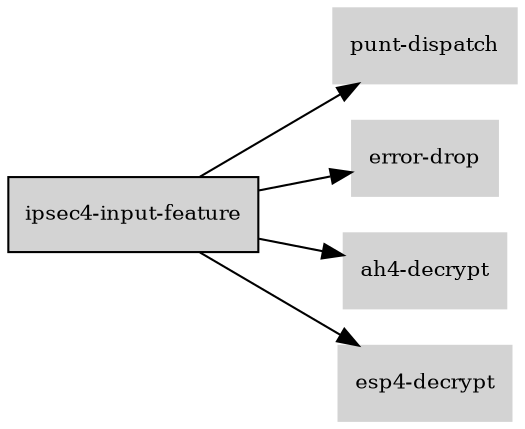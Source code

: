 digraph "ipsec4_input_feature_subgraph" {
  rankdir=LR;
  node [shape=box, style=filled, fontsize=10, color=lightgray, fontcolor=black, fillcolor=lightgray];
  "ipsec4-input-feature" [color=black, fontcolor=black, fillcolor=lightgray];
  edge [fontsize=8];
  "ipsec4-input-feature" -> "punt-dispatch";
  "ipsec4-input-feature" -> "error-drop";
  "ipsec4-input-feature" -> "ah4-decrypt";
  "ipsec4-input-feature" -> "esp4-decrypt";
}
